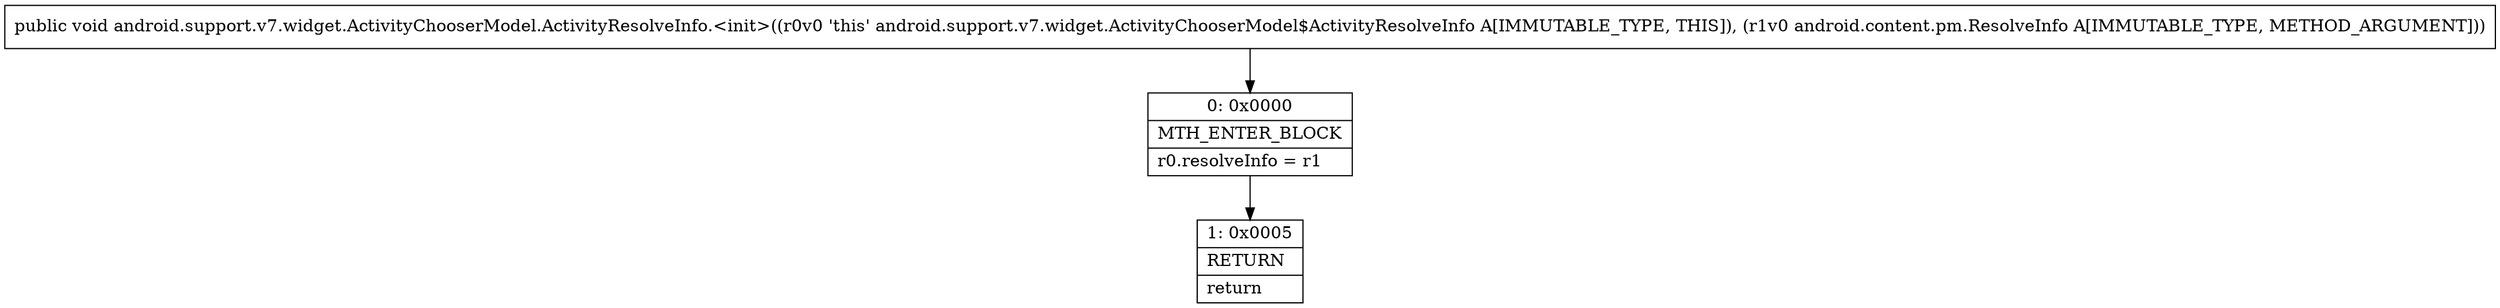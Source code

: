 digraph "CFG forandroid.support.v7.widget.ActivityChooserModel.ActivityResolveInfo.\<init\>(Landroid\/content\/pm\/ResolveInfo;)V" {
Node_0 [shape=record,label="{0\:\ 0x0000|MTH_ENTER_BLOCK\l|r0.resolveInfo = r1\l}"];
Node_1 [shape=record,label="{1\:\ 0x0005|RETURN\l|return\l}"];
MethodNode[shape=record,label="{public void android.support.v7.widget.ActivityChooserModel.ActivityResolveInfo.\<init\>((r0v0 'this' android.support.v7.widget.ActivityChooserModel$ActivityResolveInfo A[IMMUTABLE_TYPE, THIS]), (r1v0 android.content.pm.ResolveInfo A[IMMUTABLE_TYPE, METHOD_ARGUMENT])) }"];
MethodNode -> Node_0;
Node_0 -> Node_1;
}

